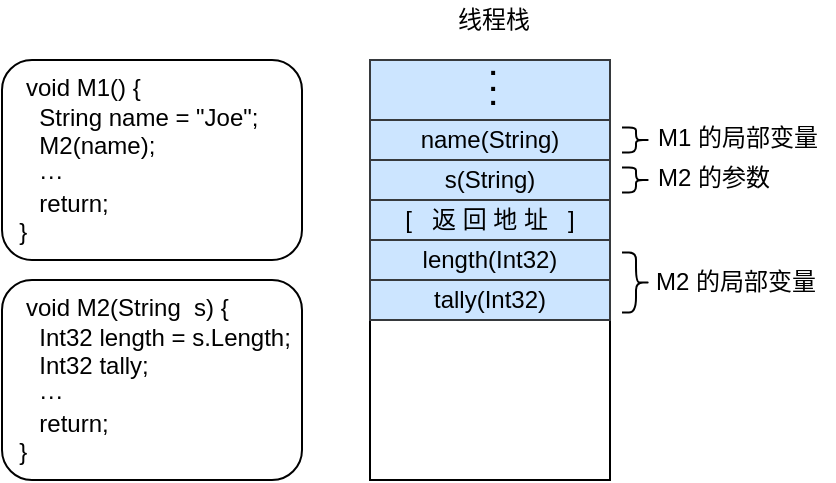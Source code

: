 <mxfile version="13.9.9" type="device"><diagram id="YaYo7RuGRUMJ139w74hE" name="第 1 页"><mxGraphModel dx="1106" dy="972" grid="1" gridSize="10" guides="1" tooltips="1" connect="1" arrows="1" fold="1" page="1" pageScale="1" pageWidth="827" pageHeight="1169" math="0" shadow="0"><root><mxCell id="0"/><mxCell id="1" parent="0"/><mxCell id="GcB6Mz0NhtYImPIzv1de-2" value="&amp;nbsp; &amp;nbsp;void M1() {&lt;br&gt;&amp;nbsp; &amp;nbsp; &amp;nbsp;String name = &quot;Joe&quot;;&lt;br&gt;&amp;nbsp; &amp;nbsp; &amp;nbsp;M2(name);&lt;br&gt;&amp;nbsp; &amp;nbsp; &amp;nbsp;···&lt;br&gt;&amp;nbsp; &amp;nbsp; &amp;nbsp;return;&lt;br&gt;&amp;nbsp; }" style="rounded=1;whiteSpace=wrap;html=1;align=left;verticalAlign=middle;" vertex="1" parent="1"><mxGeometry x="110" y="270" width="150" height="100" as="geometry"/></mxCell><mxCell id="GcB6Mz0NhtYImPIzv1de-3" value="" style="rounded=0;whiteSpace=wrap;html=1;" vertex="1" parent="1"><mxGeometry x="294" y="270" width="120" height="210" as="geometry"/></mxCell><mxCell id="GcB6Mz0NhtYImPIzv1de-4" value="线程栈" style="text;html=1;strokeColor=none;fillColor=none;align=center;verticalAlign=middle;whiteSpace=wrap;rounded=0;" vertex="1" parent="1"><mxGeometry x="336" y="240" width="40" height="20" as="geometry"/></mxCell><mxCell id="GcB6Mz0NhtYImPIzv1de-5" value="" style="shape=curlyBracket;whiteSpace=wrap;html=1;rounded=1;rotation=-180;" vertex="1" parent="1"><mxGeometry x="420" y="303.75" width="14" height="12.5" as="geometry"/></mxCell><mxCell id="GcB6Mz0NhtYImPIzv1de-6" value="M1 的局部变量" style="text;html=1;strokeColor=none;fillColor=none;align=left;verticalAlign=middle;whiteSpace=wrap;rounded=0;" vertex="1" parent="1"><mxGeometry x="436" y="299" width="90" height="20" as="geometry"/></mxCell><mxCell id="GcB6Mz0NhtYImPIzv1de-7" value="" style="rounded=0;whiteSpace=wrap;html=1;fillColor=#cce5ff;strokeColor=#36393d;" vertex="1" parent="1"><mxGeometry x="294" y="270" width="120" height="30" as="geometry"/></mxCell><mxCell id="GcB6Mz0NhtYImPIzv1de-8" value="" style="group" vertex="1" connectable="0" parent="1"><mxGeometry x="336" y="266" width="40" height="37" as="geometry"/></mxCell><mxCell id="GcB6Mz0NhtYImPIzv1de-9" value="&lt;b&gt;&lt;font style=&quot;font-size: 14px&quot;&gt;·&lt;/font&gt;&lt;/b&gt;" style="text;html=1;strokeColor=none;fillColor=none;align=center;verticalAlign=middle;whiteSpace=wrap;rounded=0;" vertex="1" parent="GcB6Mz0NhtYImPIzv1de-8"><mxGeometry width="40" height="20" as="geometry"/></mxCell><mxCell id="GcB6Mz0NhtYImPIzv1de-10" value="&lt;b&gt;&lt;font style=&quot;font-size: 14px&quot;&gt;·&lt;/font&gt;&lt;/b&gt;" style="text;html=1;strokeColor=none;fillColor=none;align=center;verticalAlign=middle;whiteSpace=wrap;rounded=0;" vertex="1" parent="GcB6Mz0NhtYImPIzv1de-8"><mxGeometry y="8" width="40" height="20" as="geometry"/></mxCell><mxCell id="GcB6Mz0NhtYImPIzv1de-11" value="&lt;b&gt;&lt;font style=&quot;font-size: 14px&quot;&gt;·&lt;/font&gt;&lt;/b&gt;" style="text;html=1;strokeColor=none;fillColor=none;align=center;verticalAlign=middle;whiteSpace=wrap;rounded=0;" vertex="1" parent="GcB6Mz0NhtYImPIzv1de-8"><mxGeometry y="15" width="40" height="20" as="geometry"/></mxCell><mxCell id="GcB6Mz0NhtYImPIzv1de-12" value="name(String)" style="rounded=0;whiteSpace=wrap;html=1;fillColor=#cce5ff;strokeColor=#36393d;" vertex="1" parent="1"><mxGeometry x="294" y="300" width="120" height="20" as="geometry"/></mxCell><mxCell id="GcB6Mz0NhtYImPIzv1de-13" value="&amp;nbsp; &amp;nbsp;void M2(String&amp;nbsp; s) {&lt;br&gt;&amp;nbsp; &amp;nbsp; &amp;nbsp;Int32 length = s.Length;&lt;br&gt;&amp;nbsp; &amp;nbsp; &amp;nbsp;Int32 tally;&lt;br&gt;&amp;nbsp; &amp;nbsp; &amp;nbsp;···&lt;br&gt;&amp;nbsp; &amp;nbsp; &amp;nbsp;return;&lt;br&gt;&amp;nbsp; }" style="rounded=1;whiteSpace=wrap;html=1;align=left;verticalAlign=middle;" vertex="1" parent="1"><mxGeometry x="110" y="380" width="150" height="100" as="geometry"/></mxCell><mxCell id="GcB6Mz0NhtYImPIzv1de-14" value="s(String)" style="rounded=0;whiteSpace=wrap;html=1;fillColor=#cce5ff;strokeColor=#36393d;" vertex="1" parent="1"><mxGeometry x="294" y="320" width="120" height="20" as="geometry"/></mxCell><mxCell id="GcB6Mz0NhtYImPIzv1de-15" value="" style="shape=curlyBracket;whiteSpace=wrap;html=1;rounded=1;rotation=-180;" vertex="1" parent="1"><mxGeometry x="420" y="323.75" width="14" height="12.5" as="geometry"/></mxCell><mxCell id="GcB6Mz0NhtYImPIzv1de-16" value="M2 的参数" style="text;html=1;strokeColor=none;fillColor=none;align=left;verticalAlign=middle;whiteSpace=wrap;rounded=0;" vertex="1" parent="1"><mxGeometry x="436" y="319" width="90" height="20" as="geometry"/></mxCell><mxCell id="GcB6Mz0NhtYImPIzv1de-17" value="[&amp;nbsp; &amp;nbsp;返 回 地 址&amp;nbsp; &amp;nbsp;]" style="rounded=0;whiteSpace=wrap;html=1;fillColor=#cce5ff;strokeColor=#36393d;" vertex="1" parent="1"><mxGeometry x="294" y="340" width="120" height="20" as="geometry"/></mxCell><mxCell id="GcB6Mz0NhtYImPIzv1de-18" value="length(Int32)" style="rounded=0;whiteSpace=wrap;html=1;fillColor=#cce5ff;strokeColor=#36393d;" vertex="1" parent="1"><mxGeometry x="294" y="360" width="120" height="20" as="geometry"/></mxCell><mxCell id="GcB6Mz0NhtYImPIzv1de-19" value="tally(Int32)" style="rounded=0;whiteSpace=wrap;html=1;fillColor=#cce5ff;strokeColor=#36393d;" vertex="1" parent="1"><mxGeometry x="294" y="380" width="120" height="20" as="geometry"/></mxCell><mxCell id="GcB6Mz0NhtYImPIzv1de-20" value="" style="shape=curlyBracket;whiteSpace=wrap;html=1;rounded=1;rotation=-180;" vertex="1" parent="1"><mxGeometry x="420" y="366.25" width="14" height="30" as="geometry"/></mxCell><mxCell id="GcB6Mz0NhtYImPIzv1de-21" value="M2 的局部变量" style="text;html=1;strokeColor=none;fillColor=none;align=left;verticalAlign=middle;whiteSpace=wrap;rounded=0;" vertex="1" parent="1"><mxGeometry x="435" y="371.25" width="90" height="20" as="geometry"/></mxCell></root></mxGraphModel></diagram></mxfile>